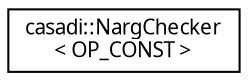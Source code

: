 digraph "Graphical Class Hierarchy"
{
  edge [fontname="FreeSans.ttf",fontsize="10",labelfontname="FreeSans.ttf",labelfontsize="10"];
  node [fontname="FreeSans.ttf",fontsize="10",shape=record];
  rankdir="LR";
  Node1 [label="casadi::NargChecker\l\< OP_CONST \>",height=0.2,width=0.4,color="black", fillcolor="white", style="filled",URL="$d5/d5a/structcasadi_1_1NargChecker_3_01OP__CONST_01_4.html"];
}
